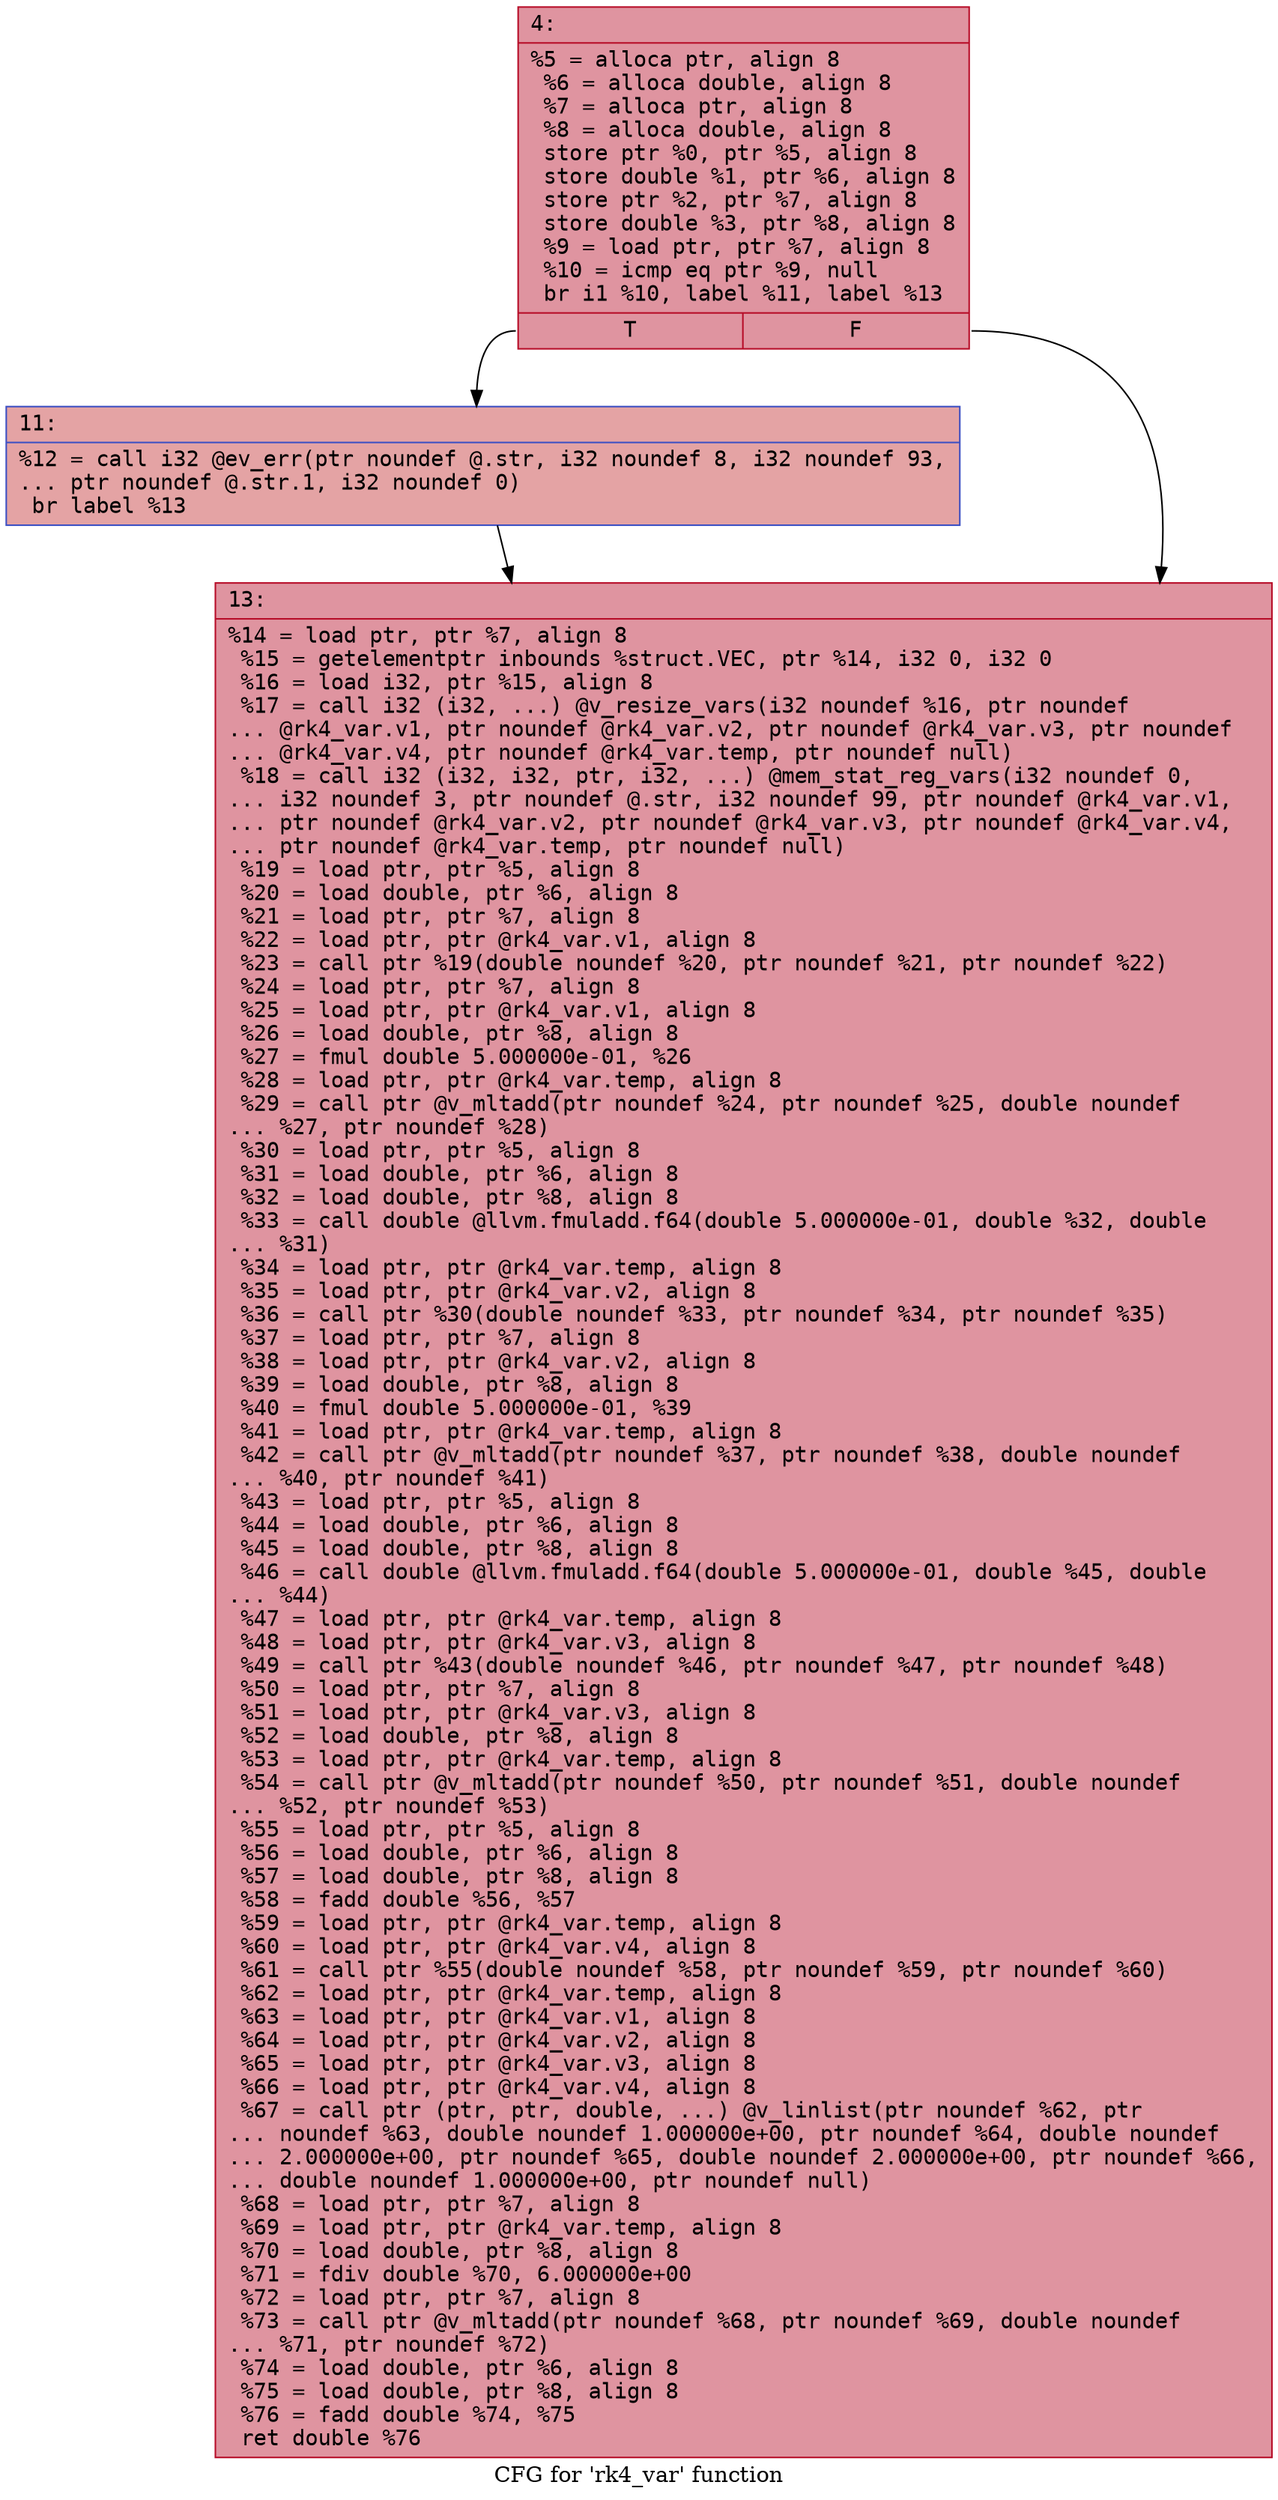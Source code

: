 digraph "CFG for 'rk4_var' function" {
	label="CFG for 'rk4_var' function";

	Node0x600000f36350 [shape=record,color="#b70d28ff", style=filled, fillcolor="#b70d2870" fontname="Courier",label="{4:\l|  %5 = alloca ptr, align 8\l  %6 = alloca double, align 8\l  %7 = alloca ptr, align 8\l  %8 = alloca double, align 8\l  store ptr %0, ptr %5, align 8\l  store double %1, ptr %6, align 8\l  store ptr %2, ptr %7, align 8\l  store double %3, ptr %8, align 8\l  %9 = load ptr, ptr %7, align 8\l  %10 = icmp eq ptr %9, null\l  br i1 %10, label %11, label %13\l|{<s0>T|<s1>F}}"];
	Node0x600000f36350:s0 -> Node0x600000f363a0[tooltip="4 -> 11\nProbability 37.50%" ];
	Node0x600000f36350:s1 -> Node0x600000f363f0[tooltip="4 -> 13\nProbability 62.50%" ];
	Node0x600000f363a0 [shape=record,color="#3d50c3ff", style=filled, fillcolor="#c32e3170" fontname="Courier",label="{11:\l|  %12 = call i32 @ev_err(ptr noundef @.str, i32 noundef 8, i32 noundef 93,\l... ptr noundef @.str.1, i32 noundef 0)\l  br label %13\l}"];
	Node0x600000f363a0 -> Node0x600000f363f0[tooltip="11 -> 13\nProbability 100.00%" ];
	Node0x600000f363f0 [shape=record,color="#b70d28ff", style=filled, fillcolor="#b70d2870" fontname="Courier",label="{13:\l|  %14 = load ptr, ptr %7, align 8\l  %15 = getelementptr inbounds %struct.VEC, ptr %14, i32 0, i32 0\l  %16 = load i32, ptr %15, align 8\l  %17 = call i32 (i32, ...) @v_resize_vars(i32 noundef %16, ptr noundef\l... @rk4_var.v1, ptr noundef @rk4_var.v2, ptr noundef @rk4_var.v3, ptr noundef\l... @rk4_var.v4, ptr noundef @rk4_var.temp, ptr noundef null)\l  %18 = call i32 (i32, i32, ptr, i32, ...) @mem_stat_reg_vars(i32 noundef 0,\l... i32 noundef 3, ptr noundef @.str, i32 noundef 99, ptr noundef @rk4_var.v1,\l... ptr noundef @rk4_var.v2, ptr noundef @rk4_var.v3, ptr noundef @rk4_var.v4,\l... ptr noundef @rk4_var.temp, ptr noundef null)\l  %19 = load ptr, ptr %5, align 8\l  %20 = load double, ptr %6, align 8\l  %21 = load ptr, ptr %7, align 8\l  %22 = load ptr, ptr @rk4_var.v1, align 8\l  %23 = call ptr %19(double noundef %20, ptr noundef %21, ptr noundef %22)\l  %24 = load ptr, ptr %7, align 8\l  %25 = load ptr, ptr @rk4_var.v1, align 8\l  %26 = load double, ptr %8, align 8\l  %27 = fmul double 5.000000e-01, %26\l  %28 = load ptr, ptr @rk4_var.temp, align 8\l  %29 = call ptr @v_mltadd(ptr noundef %24, ptr noundef %25, double noundef\l... %27, ptr noundef %28)\l  %30 = load ptr, ptr %5, align 8\l  %31 = load double, ptr %6, align 8\l  %32 = load double, ptr %8, align 8\l  %33 = call double @llvm.fmuladd.f64(double 5.000000e-01, double %32, double\l... %31)\l  %34 = load ptr, ptr @rk4_var.temp, align 8\l  %35 = load ptr, ptr @rk4_var.v2, align 8\l  %36 = call ptr %30(double noundef %33, ptr noundef %34, ptr noundef %35)\l  %37 = load ptr, ptr %7, align 8\l  %38 = load ptr, ptr @rk4_var.v2, align 8\l  %39 = load double, ptr %8, align 8\l  %40 = fmul double 5.000000e-01, %39\l  %41 = load ptr, ptr @rk4_var.temp, align 8\l  %42 = call ptr @v_mltadd(ptr noundef %37, ptr noundef %38, double noundef\l... %40, ptr noundef %41)\l  %43 = load ptr, ptr %5, align 8\l  %44 = load double, ptr %6, align 8\l  %45 = load double, ptr %8, align 8\l  %46 = call double @llvm.fmuladd.f64(double 5.000000e-01, double %45, double\l... %44)\l  %47 = load ptr, ptr @rk4_var.temp, align 8\l  %48 = load ptr, ptr @rk4_var.v3, align 8\l  %49 = call ptr %43(double noundef %46, ptr noundef %47, ptr noundef %48)\l  %50 = load ptr, ptr %7, align 8\l  %51 = load ptr, ptr @rk4_var.v3, align 8\l  %52 = load double, ptr %8, align 8\l  %53 = load ptr, ptr @rk4_var.temp, align 8\l  %54 = call ptr @v_mltadd(ptr noundef %50, ptr noundef %51, double noundef\l... %52, ptr noundef %53)\l  %55 = load ptr, ptr %5, align 8\l  %56 = load double, ptr %6, align 8\l  %57 = load double, ptr %8, align 8\l  %58 = fadd double %56, %57\l  %59 = load ptr, ptr @rk4_var.temp, align 8\l  %60 = load ptr, ptr @rk4_var.v4, align 8\l  %61 = call ptr %55(double noundef %58, ptr noundef %59, ptr noundef %60)\l  %62 = load ptr, ptr @rk4_var.temp, align 8\l  %63 = load ptr, ptr @rk4_var.v1, align 8\l  %64 = load ptr, ptr @rk4_var.v2, align 8\l  %65 = load ptr, ptr @rk4_var.v3, align 8\l  %66 = load ptr, ptr @rk4_var.v4, align 8\l  %67 = call ptr (ptr, ptr, double, ...) @v_linlist(ptr noundef %62, ptr\l... noundef %63, double noundef 1.000000e+00, ptr noundef %64, double noundef\l... 2.000000e+00, ptr noundef %65, double noundef 2.000000e+00, ptr noundef %66,\l... double noundef 1.000000e+00, ptr noundef null)\l  %68 = load ptr, ptr %7, align 8\l  %69 = load ptr, ptr @rk4_var.temp, align 8\l  %70 = load double, ptr %8, align 8\l  %71 = fdiv double %70, 6.000000e+00\l  %72 = load ptr, ptr %7, align 8\l  %73 = call ptr @v_mltadd(ptr noundef %68, ptr noundef %69, double noundef\l... %71, ptr noundef %72)\l  %74 = load double, ptr %6, align 8\l  %75 = load double, ptr %8, align 8\l  %76 = fadd double %74, %75\l  ret double %76\l}"];
}
